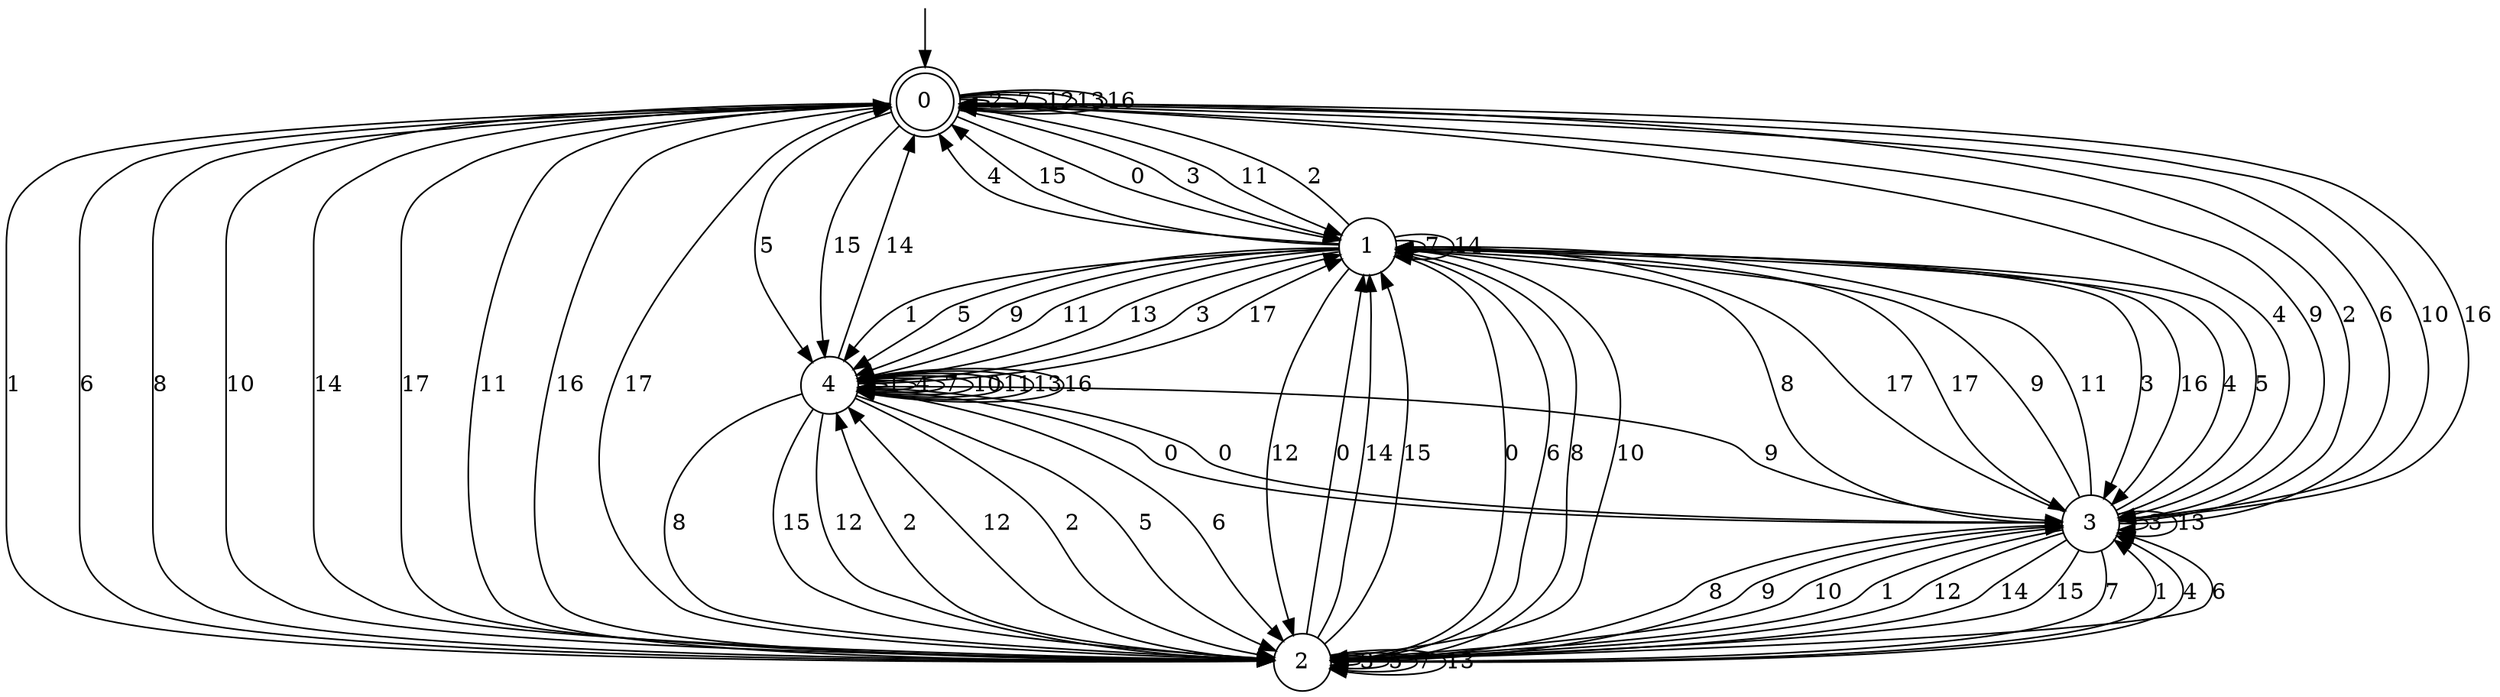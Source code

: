digraph g {

	s0 [shape="doublecircle" label="0"];
	s1 [shape="circle" label="1"];
	s2 [shape="circle" label="2"];
	s3 [shape="circle" label="3"];
	s4 [shape="circle" label="4"];
	s0 -> s1 [label="0"];
	s0 -> s2 [label="1"];
	s0 -> s0 [label="2"];
	s0 -> s1 [label="3"];
	s0 -> s3 [label="4"];
	s0 -> s4 [label="5"];
	s0 -> s2 [label="6"];
	s0 -> s0 [label="7"];
	s0 -> s2 [label="8"];
	s0 -> s3 [label="9"];
	s0 -> s2 [label="10"];
	s0 -> s1 [label="11"];
	s0 -> s0 [label="12"];
	s0 -> s0 [label="13"];
	s0 -> s2 [label="14"];
	s0 -> s4 [label="15"];
	s0 -> s0 [label="16"];
	s0 -> s2 [label="17"];
	s1 -> s2 [label="0"];
	s1 -> s4 [label="1"];
	s1 -> s0 [label="2"];
	s1 -> s3 [label="3"];
	s1 -> s0 [label="4"];
	s1 -> s4 [label="5"];
	s1 -> s2 [label="6"];
	s1 -> s1 [label="7"];
	s1 -> s2 [label="8"];
	s1 -> s4 [label="9"];
	s1 -> s2 [label="10"];
	s1 -> s4 [label="11"];
	s1 -> s2 [label="12"];
	s1 -> s4 [label="13"];
	s1 -> s1 [label="14"];
	s1 -> s0 [label="15"];
	s1 -> s3 [label="16"];
	s1 -> s3 [label="17"];
	s2 -> s1 [label="0"];
	s2 -> s3 [label="1"];
	s2 -> s4 [label="2"];
	s2 -> s2 [label="3"];
	s2 -> s3 [label="4"];
	s2 -> s2 [label="5"];
	s2 -> s3 [label="6"];
	s2 -> s2 [label="7"];
	s2 -> s3 [label="8"];
	s2 -> s3 [label="9"];
	s2 -> s3 [label="10"];
	s2 -> s0 [label="11"];
	s2 -> s4 [label="12"];
	s2 -> s2 [label="13"];
	s2 -> s1 [label="14"];
	s2 -> s1 [label="15"];
	s2 -> s0 [label="16"];
	s2 -> s0 [label="17"];
	s3 -> s4 [label="0"];
	s3 -> s2 [label="1"];
	s3 -> s0 [label="2"];
	s3 -> s3 [label="3"];
	s3 -> s1 [label="4"];
	s3 -> s1 [label="5"];
	s3 -> s0 [label="6"];
	s3 -> s2 [label="7"];
	s3 -> s1 [label="8"];
	s3 -> s1 [label="9"];
	s3 -> s0 [label="10"];
	s3 -> s1 [label="11"];
	s3 -> s2 [label="12"];
	s3 -> s3 [label="13"];
	s3 -> s2 [label="14"];
	s3 -> s2 [label="15"];
	s3 -> s0 [label="16"];
	s3 -> s1 [label="17"];
	s4 -> s3 [label="0"];
	s4 -> s4 [label="1"];
	s4 -> s2 [label="2"];
	s4 -> s1 [label="3"];
	s4 -> s4 [label="4"];
	s4 -> s2 [label="5"];
	s4 -> s2 [label="6"];
	s4 -> s4 [label="7"];
	s4 -> s2 [label="8"];
	s4 -> s3 [label="9"];
	s4 -> s4 [label="10"];
	s4 -> s4 [label="11"];
	s4 -> s2 [label="12"];
	s4 -> s4 [label="13"];
	s4 -> s0 [label="14"];
	s4 -> s2 [label="15"];
	s4 -> s4 [label="16"];
	s4 -> s1 [label="17"];

__start0 [label="" shape="none" width="0" height="0"];
__start0 -> s0;

}
